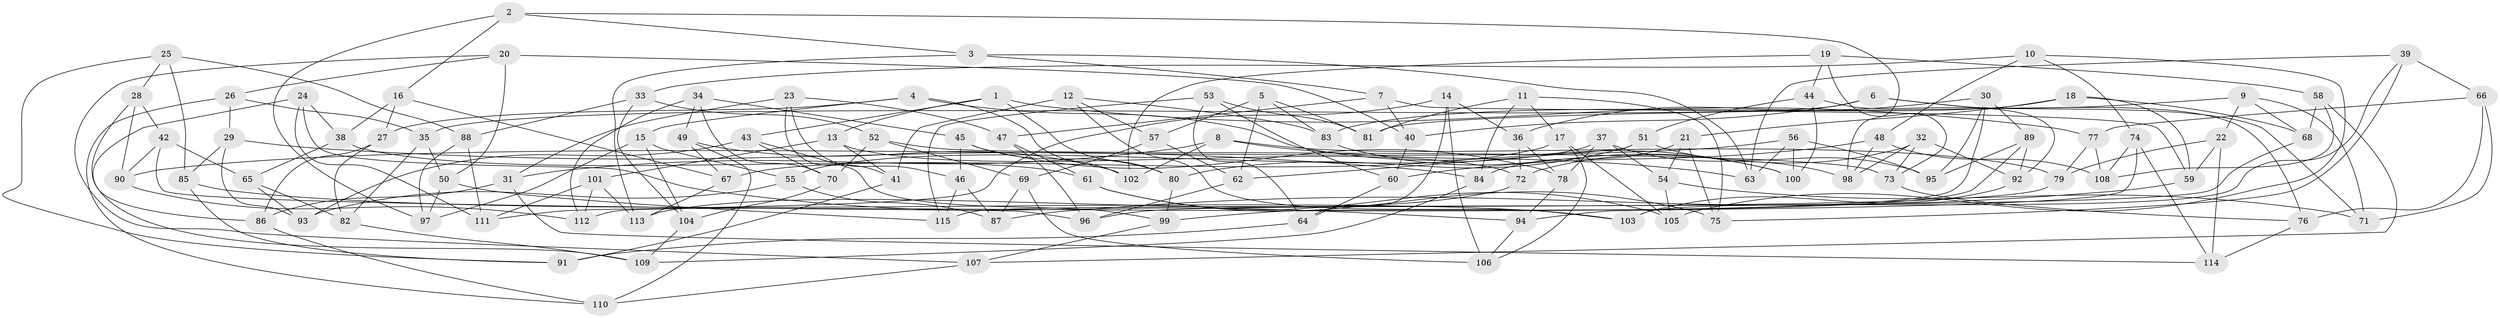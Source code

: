 // Generated by graph-tools (version 1.1) at 2025/11/02/27/25 16:11:42]
// undirected, 115 vertices, 230 edges
graph export_dot {
graph [start="1"]
  node [color=gray90,style=filled];
  1;
  2;
  3;
  4;
  5;
  6;
  7;
  8;
  9;
  10;
  11;
  12;
  13;
  14;
  15;
  16;
  17;
  18;
  19;
  20;
  21;
  22;
  23;
  24;
  25;
  26;
  27;
  28;
  29;
  30;
  31;
  32;
  33;
  34;
  35;
  36;
  37;
  38;
  39;
  40;
  41;
  42;
  43;
  44;
  45;
  46;
  47;
  48;
  49;
  50;
  51;
  52;
  53;
  54;
  55;
  56;
  57;
  58;
  59;
  60;
  61;
  62;
  63;
  64;
  65;
  66;
  67;
  68;
  69;
  70;
  71;
  72;
  73;
  74;
  75;
  76;
  77;
  78;
  79;
  80;
  81;
  82;
  83;
  84;
  85;
  86;
  87;
  88;
  89;
  90;
  91;
  92;
  93;
  94;
  95;
  96;
  97;
  98;
  99;
  100;
  101;
  102;
  103;
  104;
  105;
  106;
  107;
  108;
  109;
  110;
  111;
  112;
  113;
  114;
  115;
  1 -- 80;
  1 -- 13;
  1 -- 43;
  1 -- 77;
  2 -- 16;
  2 -- 97;
  2 -- 3;
  2 -- 98;
  3 -- 63;
  3 -- 113;
  3 -- 7;
  4 -- 15;
  4 -- 102;
  4 -- 27;
  4 -- 100;
  5 -- 81;
  5 -- 57;
  5 -- 62;
  5 -- 83;
  6 -- 35;
  6 -- 40;
  6 -- 76;
  6 -- 71;
  7 -- 47;
  7 -- 40;
  7 -- 59;
  8 -- 63;
  8 -- 79;
  8 -- 102;
  8 -- 31;
  9 -- 81;
  9 -- 68;
  9 -- 71;
  9 -- 22;
  10 -- 33;
  10 -- 105;
  10 -- 74;
  10 -- 48;
  11 -- 75;
  11 -- 17;
  11 -- 81;
  11 -- 84;
  12 -- 57;
  12 -- 103;
  12 -- 41;
  12 -- 83;
  13 -- 101;
  13 -- 41;
  13 -- 72;
  14 -- 36;
  14 -- 106;
  14 -- 64;
  14 -- 111;
  15 -- 97;
  15 -- 55;
  15 -- 104;
  16 -- 27;
  16 -- 38;
  16 -- 67;
  17 -- 67;
  17 -- 106;
  17 -- 105;
  18 -- 68;
  18 -- 21;
  18 -- 83;
  18 -- 59;
  19 -- 73;
  19 -- 44;
  19 -- 58;
  19 -- 102;
  20 -- 40;
  20 -- 26;
  20 -- 50;
  20 -- 107;
  21 -- 54;
  21 -- 84;
  21 -- 75;
  22 -- 79;
  22 -- 59;
  22 -- 114;
  23 -- 46;
  23 -- 31;
  23 -- 41;
  23 -- 47;
  24 -- 109;
  24 -- 94;
  24 -- 38;
  24 -- 111;
  25 -- 28;
  25 -- 85;
  25 -- 91;
  25 -- 88;
  26 -- 35;
  26 -- 110;
  26 -- 29;
  27 -- 86;
  27 -- 82;
  28 -- 90;
  28 -- 86;
  28 -- 42;
  29 -- 93;
  29 -- 85;
  29 -- 84;
  30 -- 95;
  30 -- 89;
  30 -- 112;
  30 -- 36;
  31 -- 86;
  31 -- 114;
  32 -- 72;
  32 -- 98;
  32 -- 73;
  32 -- 92;
  33 -- 52;
  33 -- 88;
  33 -- 104;
  34 -- 112;
  34 -- 49;
  34 -- 70;
  34 -- 45;
  35 -- 50;
  35 -- 82;
  36 -- 78;
  36 -- 72;
  37 -- 78;
  37 -- 98;
  37 -- 54;
  37 -- 55;
  38 -- 61;
  38 -- 65;
  39 -- 66;
  39 -- 63;
  39 -- 75;
  39 -- 103;
  40 -- 60;
  41 -- 91;
  42 -- 90;
  42 -- 65;
  42 -- 96;
  43 -- 99;
  43 -- 70;
  43 -- 93;
  44 -- 100;
  44 -- 51;
  44 -- 92;
  45 -- 78;
  45 -- 46;
  45 -- 80;
  46 -- 115;
  46 -- 87;
  47 -- 96;
  47 -- 61;
  48 -- 108;
  48 -- 98;
  48 -- 60;
  49 -- 110;
  49 -- 67;
  49 -- 102;
  50 -- 115;
  50 -- 97;
  51 -- 62;
  51 -- 80;
  51 -- 95;
  52 -- 70;
  52 -- 73;
  52 -- 69;
  53 -- 60;
  53 -- 64;
  53 -- 115;
  53 -- 81;
  54 -- 105;
  54 -- 71;
  55 -- 87;
  55 -- 93;
  56 -- 100;
  56 -- 90;
  56 -- 63;
  56 -- 95;
  57 -- 62;
  57 -- 69;
  58 -- 68;
  58 -- 108;
  58 -- 107;
  59 -- 87;
  60 -- 64;
  61 -- 105;
  61 -- 75;
  62 -- 96;
  64 -- 91;
  65 -- 93;
  65 -- 82;
  66 -- 76;
  66 -- 77;
  66 -- 71;
  67 -- 113;
  68 -- 115;
  69 -- 106;
  69 -- 87;
  70 -- 104;
  72 -- 113;
  73 -- 76;
  74 -- 114;
  74 -- 108;
  74 -- 94;
  76 -- 114;
  77 -- 108;
  77 -- 79;
  78 -- 94;
  79 -- 96;
  80 -- 99;
  82 -- 109;
  83 -- 100;
  84 -- 109;
  85 -- 91;
  85 -- 103;
  86 -- 110;
  88 -- 111;
  88 -- 97;
  89 -- 99;
  89 -- 92;
  89 -- 95;
  90 -- 112;
  92 -- 103;
  94 -- 106;
  99 -- 107;
  101 -- 113;
  101 -- 112;
  101 -- 111;
  104 -- 109;
  107 -- 110;
}
